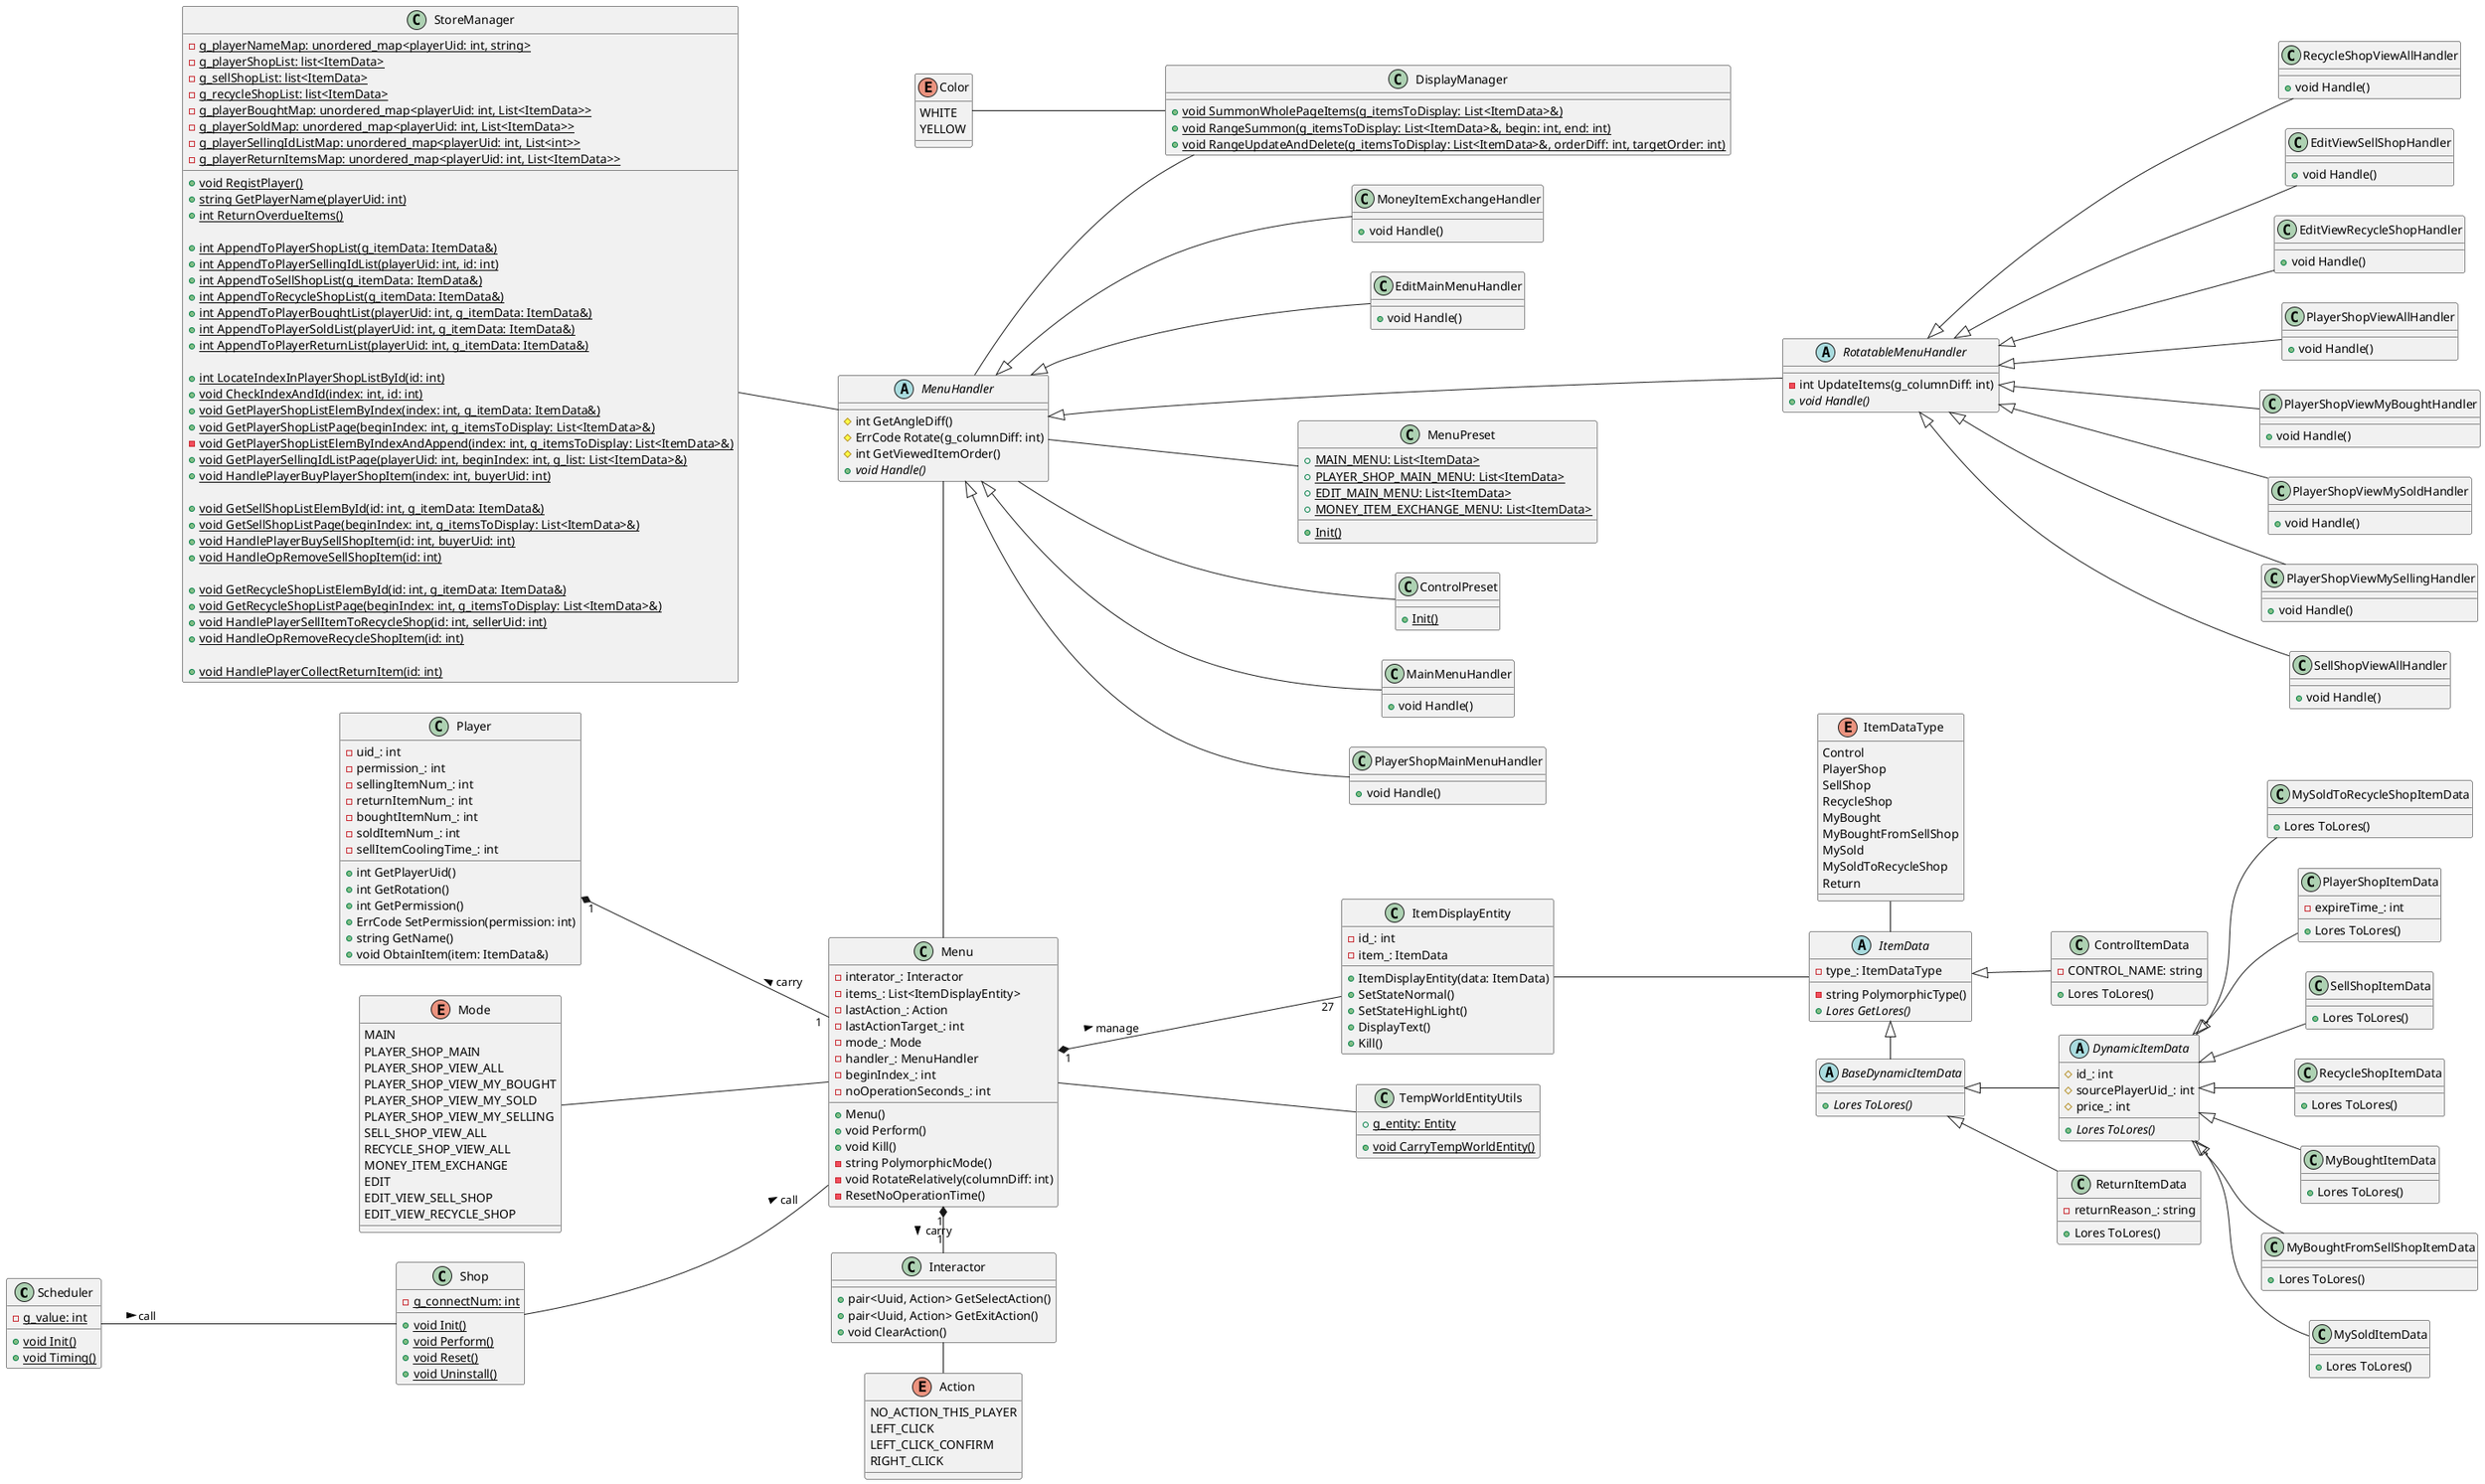 @startuml class diagram

left to right direction

class Scheduler {
   -g_value: int {static}

   +void Init() {static}
   +void Timing() {static}
}

class Shop {
   -g_connectNum: int {static}

   +void Init() {static}
   +void Perform() {static}
   +void Reset() {static}
   +void Uninstall() {static}
}
Scheduler -down- Shop : call >

class Menu {
   +Menu()
   +void Perform()
   +void Kill()
   -string PolymorphicMode()
   -void RotateRelatively(columnDiff: int)
   -ResetNoOperationTime()
   
   -interator_: Interactor
   -items_: List<ItemDisplayEntity>
   -lastAction_: Action
   -lastActionTarget_: int
   -mode_: Mode
   -handler_: MenuHandler
   -beginIndex_: int
   -noOperationSeconds_: int
}
Shop -down- Menu : call >
Menu -up- Mode

class TempWorldEntityUtils {
   +g_entity: Entity {static}

   +void CarryTempWorldEntity() {static}
}
TempWorldEntityUtils -up- Menu

enum Mode {
   MAIN
   PLAYER_SHOP_MAIN
   PLAYER_SHOP_VIEW_ALL
   PLAYER_SHOP_VIEW_MY_BOUGHT
   PLAYER_SHOP_VIEW_MY_SOLD
   PLAYER_SHOP_VIEW_MY_SELLING
   SELL_SHOP_VIEW_ALL
   RECYCLE_SHOP_VIEW_ALL
   MONEY_ITEM_EXCHANGE
   EDIT
   EDIT_VIEW_SELL_SHOP
   EDIT_VIEW_RECYCLE_SHOP
}

abstract class MenuHandler {
   #int GetAngleDiff()
   #ErrCode Rotate(g_columnDiff: int)
   #int GetViewedItemOrder()
   +void Handle() {abstract}
}
MenuHandler -up- StoreManager
MenuHandler -down- DisplayManager
MenuHandler -down- MenuPreset
MenuHandler -down- ControlPreset
class MainMenuHandler {
   +void Handle()
}
class PlayerShopMainMenuHandler {
   +void Handle()
}
class PlayerShopViewAllHandler {
   +void Handle()
}
class PlayerShopViewMyBoughtHandler {
   +void Handle()
}
class PlayerShopViewMySoldHandler {
   +void Handle()
}
class PlayerShopViewMySellingHandler {
   +void Handle()
}
class SellShopViewAllHandler {
   +void Handle()
}
class RecycleShopViewAllHandler {
   +void Handle()
}
class MoneyItemExchangeHandler {
   +void Handle()
}
class EditMainMenuHandler {
   +void Handle()
}
class EditViewSellShopHandler {
   +void Handle()
}
class EditViewRecycleShopHandler {
   +void Handle()
}
abstract class RotatableMenuHandler {
   -int UpdateItems(g_columnDiff: int)
   +void Handle() {abstract}
}
Menu -left- MenuHandler
MenuHandler <|--- RotatableMenuHandler
MenuHandler <|-- MainMenuHandler
MenuHandler <|-- PlayerShopMainMenuHandler
MenuHandler <|-- EditMainMenuHandler
MenuHandler <|-- MoneyItemExchangeHandler
RotatableMenuHandler <|--- PlayerShopViewAllHandler
RotatableMenuHandler <|--- PlayerShopViewMyBoughtHandler
RotatableMenuHandler <|--- PlayerShopViewMySoldHandler
RotatableMenuHandler <|--- PlayerShopViewMySellingHandler
RotatableMenuHandler <|--- SellShopViewAllHandler
RotatableMenuHandler <|--- RecycleShopViewAllHandler
RotatableMenuHandler <|--- EditViewSellShopHandler
RotatableMenuHandler <|--- EditViewRecycleShopHandler

class Interactor {
   +pair<Uuid, Action> GetSelectAction()
   +pair<Uuid, Action> GetExitAction()
   +void ClearAction()
}
Menu "1" *-right- "1" Interactor : carry >
Interactor - Action

enum Action {
   NO_ACTION_THIS_PLAYER
   LEFT_CLICK
   LEFT_CLICK_CONFIRM
   RIGHT_CLICK
}

class Player {
   +int GetPlayerUid()
   +int GetRotation()
   +int GetPermission()
   +ErrCode SetPermission(permission: int)
   +string GetName()
   +void ObtainItem(item: ItemData&)

   -uid_: int
   -permission_: int
   -sellingItemNum_: int
   -returnItemNum_: int
   -boughtItemNum_: int
   -soldItemNum_: int
   -sellItemCoolingTime_: int
}
Player "1" *-- "1" Menu : < carry

class ItemDisplayEntity {
   -id_: int
   -item_: ItemData

   +ItemDisplayEntity(data: ItemData)
   +SetStateNormal()
   +SetStateHighLight()
   +DisplayText()
   +Kill()
}
Menu "1" *-- "27" ItemDisplayEntity : manage >

abstract class ItemData {
   -type_: ItemDataType

   -string PolymorphicType()
   +Lores GetLores() {abstract}
}
ItemDisplayEntity -- ItemData
enum ItemDataType {
   Control
   PlayerShop
   SellShop
   RecycleShop
   MyBought
   MyBoughtFromSellShop
   MySold
   MySoldToRecycleShop
   Return
}
ItemDataType -right- ItemData
class ControlItemData {
   -CONTROL_NAME: string

   +Lores ToLores()
}
abstract class BaseDynamicItemData {
   +Lores ToLores() {abstract}
}
abstract class DynamicItemData {
   #id_: int
   #sourcePlayerUid_: int
   #price_: int
   
   +Lores ToLores() {abstract}
}
class ReturnItemData {
   -returnReason_: string

   +Lores ToLores()
}
class PlayerShopItemData {
   -expireTime_: int

   +Lores ToLores()
}
class SellShopItemData {
   +Lores ToLores()
}
class RecycleShopItemData {
   +Lores ToLores()
}
class MyBoughtItemData {
   +Lores ToLores()
}
class MyBoughtFromSellShopItemData {
   +Lores ToLores()
}
class MySoldItemData {
   +Lores ToLores()
}
class MySoldToRecycleShopItemData {
   +Lores ToLores()
}
ItemData <|-down- ControlItemData
ItemData <|-right- BaseDynamicItemData
BaseDynamicItemData <|-down- ReturnItemData
BaseDynamicItemData <|-- DynamicItemData
DynamicItemData <|-- PlayerShopItemData
DynamicItemData <|-- SellShopItemData
DynamicItemData <|-- RecycleShopItemData
DynamicItemData <|-- MyBoughtItemData
DynamicItemData <|-- MyBoughtFromSellShopItemData
DynamicItemData <|-- MySoldItemData
DynamicItemData <|-- MySoldToRecycleShopItemData

class DisplayManager {
   +void SummonWholePageItems(g_itemsToDisplay: List<ItemData>&) {static}
   +void RangeSummon(g_itemsToDisplay: List<ItemData>&, begin: int, end: int) {static}
   +void RangeUpdateAndDelete(g_itemsToDisplay: List<ItemData>&, orderDiff: int, targetOrder: int) {static}
}

enum Color {
   WHITE
   YELLOW
}

DisplayManager -up- Color

class MenuPreset {
   +Init() {static}

   +MAIN_MENU: List<ItemData> {static}
   +PLAYER_SHOP_MAIN_MENU: List<ItemData> {static}
   +EDIT_MAIN_MENU: List<ItemData> {static}
   +MONEY_ITEM_EXCHANGE_MENU: List<ItemData> {static}
}

class ControlPreset {
   +Init() {static}
}

class StoreManager {
   -g_playerNameMap: unordered_map<playerUid: int, string> {static}
   -g_playerShopList: list<ItemData> {static}
   -g_sellShopList: list<ItemData> {static}
   -g_recycleShopList: list<ItemData> {static}
   -g_playerBoughtMap: unordered_map<playerUid: int, List<ItemData>> {static}
   -g_playerSoldMap: unordered_map<playerUid: int, List<ItemData>> {static}
   -g_playerSellingIdListMap: unordered_map<playerUid: int, List<int>> {static}
   -g_playerReturnItemsMap: unordered_map<playerUid: int, List<ItemData>> {static}

   +void RegistPlayer() {static}
   +string GetPlayerName(playerUid: int) {static}
   +int ReturnOverdueItems() {static}

   +int AppendToPlayerShopList(g_itemData: ItemData&) {static}
   +int AppendToPlayerSellingIdList(playerUid: int, id: int) {static}
   +int AppendToSellShopList(g_itemData: ItemData&) {static}
   +int AppendToRecycleShopList(g_itemData: ItemData&) {static}
   +int AppendToPlayerBoughtList(playerUid: int, g_itemData: ItemData&) {static}
   +int AppendToPlayerSoldList(playerUid: int, g_itemData: ItemData&) {static}
   +int AppendToPlayerReturnList(playerUid: int, g_itemData: ItemData&) {static}

   +int LocateIndexInPlayerShopListById(id: int) {static}
   +void CheckIndexAndId(index: int, id: int) {static}
   +void GetPlayerShopListElemByIndex(index: int, g_itemData: ItemData&) {static}
   +void GetPlayerShopListPage(beginIndex: int, g_itemsToDisplay: List<ItemData>&) {static}
   -void GetPlayerShopListElemByIndexAndAppend(index: int, g_itemsToDisplay: List<ItemData>&) {static}
   +void GetPlayerSellingIdListPage(playerUid: int, beginIndex: int, g_list: List<ItemData>&) {static}
   +void HandlePlayerBuyPlayerShopItem(index: int, buyerUid: int) {static}

   +void GetSellShopListElemById(id: int, g_itemData: ItemData&) {static}
   +void GetSellShopListPage(beginIndex: int, g_itemsToDisplay: List<ItemData>&) {static}
   +void HandlePlayerBuySellShopItem(id: int, buyerUid: int) {static}
   +void HandleOpRemoveSellShopItem(id: int) {static}

   +void GetRecycleShopListElemById(id: int, g_itemData: ItemData&) {static}
   +void GetRecycleShopListPage(beginIndex: int, g_itemsToDisplay: List<ItemData>&) {static}
   +void HandlePlayerSellItemToRecycleShop(id: int, sellerUid: int) {static}
   +void HandleOpRemoveRecycleShopItem(id: int) {static}
   
   +void HandlePlayerCollectReturnItem(id: int) {static}
}

@enduml